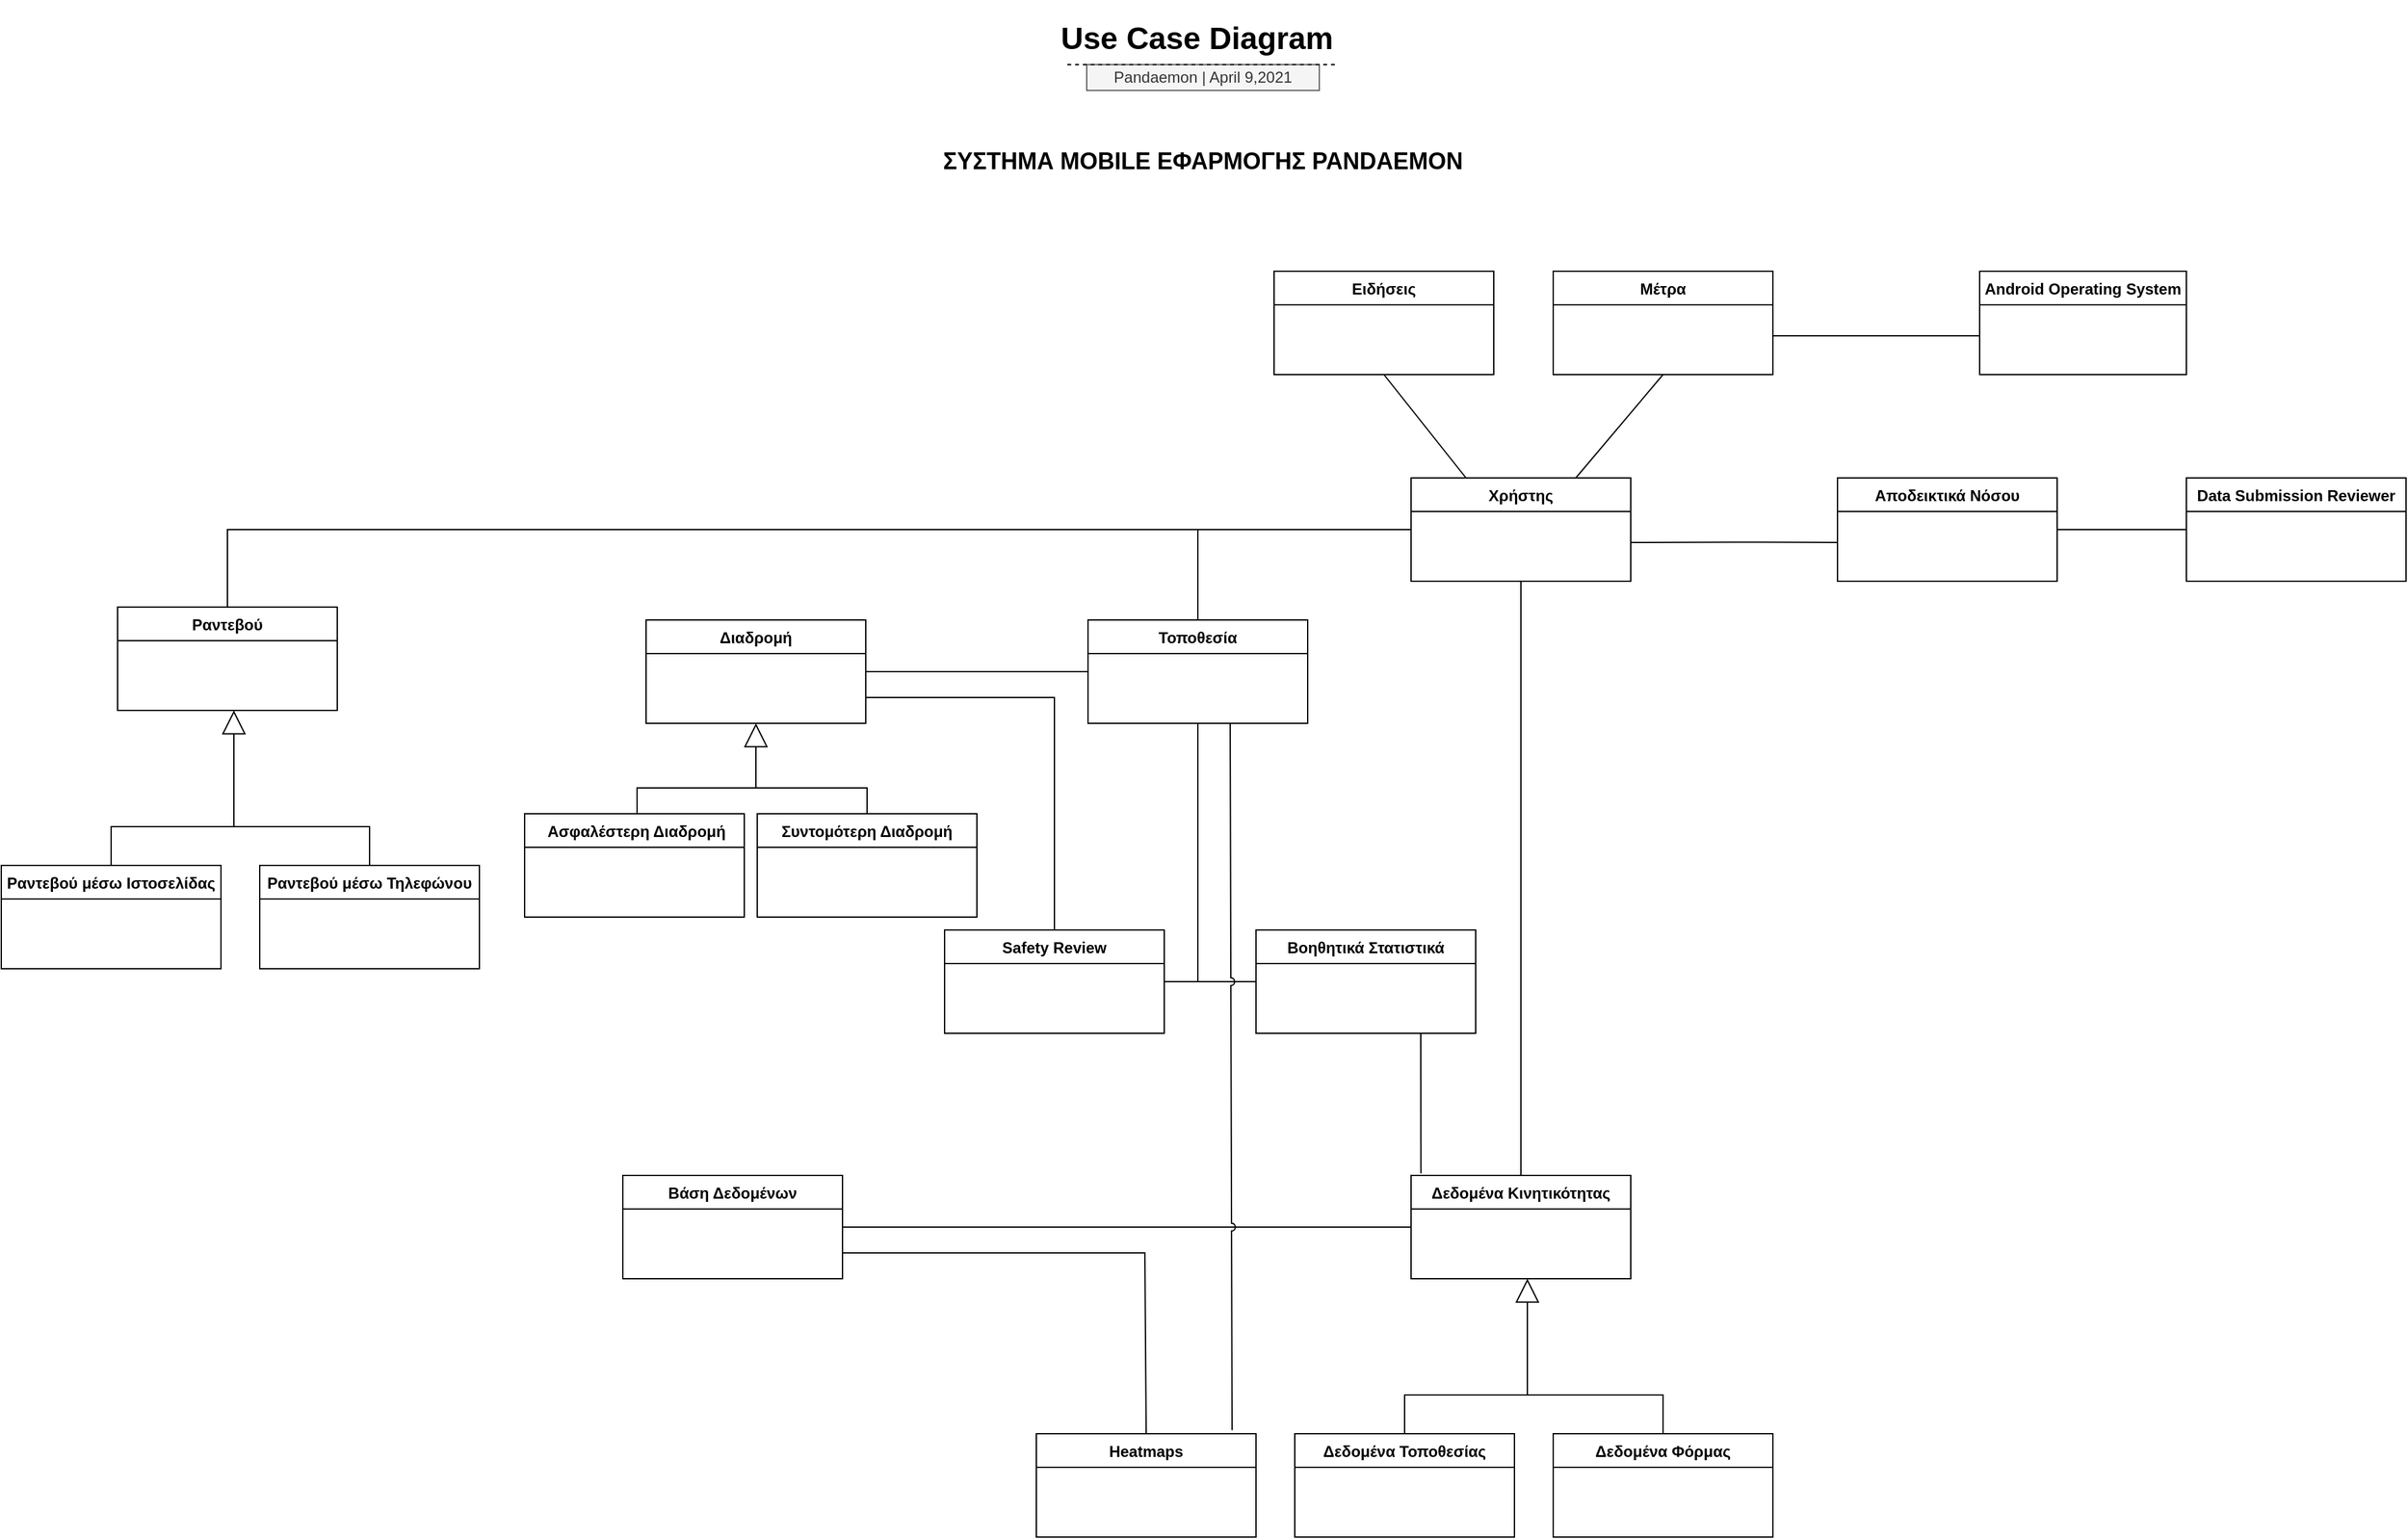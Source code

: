 <mxfile version="14.5.10" type="device"><diagram id="yuyomh_Z-riFMBoMnAS-" name="Page-1"><mxGraphModel dx="2272" dy="781" grid="1" gridSize="10" guides="1" tooltips="1" connect="1" arrows="1" fold="1" page="1" pageScale="1" pageWidth="850" pageHeight="1100" background="none" math="0" shadow="0"><root><mxCell id="0"/><mxCell id="1" parent="0"/><mxCell id="DXZhsuYm7_AlYFbYrXAc-66" value="" style="endArrow=none;html=1;exitX=0.5;exitY=0;exitDx=0;exitDy=0;rounded=0;strokeWidth=1;entryX=0;entryY=0.5;entryDx=0;entryDy=0;" parent="1" source="Nefk6OI-wcXbnHu0i7zC-12" target="DXZhsuYm7_AlYFbYrXAc-96" edge="1"><mxGeometry width="50" height="50" relative="1" as="geometry"><mxPoint x="51" y="300" as="sourcePoint"/><mxPoint x="595" y="410" as="targetPoint"/><Array as="points"><mxPoint x="-330" y="410"/><mxPoint x="6" y="410"/></Array></mxGeometry></mxCell><mxCell id="DXZhsuYm7_AlYFbYrXAc-67" value="" style="endArrow=none;html=1;exitX=0.75;exitY=0;exitDx=0;exitDy=0;entryX=0.5;entryY=1;entryDx=0;entryDy=0;" parent="1" source="DXZhsuYm7_AlYFbYrXAc-96" target="DXZhsuYm7_AlYFbYrXAc-91" edge="1"><mxGeometry width="50" height="50" relative="1" as="geometry"><mxPoint x="706" y="360" as="sourcePoint"/><mxPoint x="756" y="310" as="targetPoint"/></mxGeometry></mxCell><mxCell id="DXZhsuYm7_AlYFbYrXAc-68" value="" style="endArrow=none;html=1;entryX=0;entryY=0.5;entryDx=0;entryDy=0;exitX=1;exitY=0.5;exitDx=0;exitDy=0;" parent="1" source="DXZhsuYm7_AlYFbYrXAc-115" target="DXZhsuYm7_AlYFbYrXAc-107" edge="1"><mxGeometry width="50" height="50" relative="1" as="geometry"><mxPoint x="1086" y="420" as="sourcePoint"/><mxPoint x="1166" y="370" as="targetPoint"/><Array as="points"><mxPoint x="1136" y="410"/></Array></mxGeometry></mxCell><mxCell id="DXZhsuYm7_AlYFbYrXAc-73" value="&lt;h2&gt;ΣΥΣΤΗΜΑ ΜΟΒILE ΕΦΑΡΜΟΓΗΣ PANDAEMON&lt;/h2&gt;" style="text;html=1;strokeColor=none;fillColor=none;align=center;verticalAlign=middle;whiteSpace=wrap;rounded=0;" parent="1" vertex="1"><mxGeometry x="205" y="100" width="440" height="50" as="geometry"/></mxCell><mxCell id="DXZhsuYm7_AlYFbYrXAc-74" value="&lt;h1&gt;Use Case Diagram&lt;/h1&gt;" style="text;html=1;strokeColor=none;fillColor=none;spacing=5;spacingTop=-20;whiteSpace=wrap;overflow=hidden;rounded=0;fontFamily=Helvetica;" parent="1" vertex="1"><mxGeometry x="310" y="10" width="230" height="120" as="geometry"/></mxCell><mxCell id="DXZhsuYm7_AlYFbYrXAc-75" value="Pandaemon | April 9,2021" style="text;html=1;strokeColor=#666666;fillColor=#f5f5f5;align=center;verticalAlign=middle;whiteSpace=wrap;rounded=0;fontFamily=Helvetica;fontStyle=0;fontColor=#333333;" parent="1" vertex="1"><mxGeometry x="335" y="50" width="180" height="20" as="geometry"/></mxCell><mxCell id="DXZhsuYm7_AlYFbYrXAc-76" value="" style="endArrow=none;dashed=1;html=1;fontFamily=Helvetica;" parent="1" edge="1"><mxGeometry width="50" height="50" relative="1" as="geometry"><mxPoint x="320" y="50" as="sourcePoint"/><mxPoint x="530" y="50" as="targetPoint"/></mxGeometry></mxCell><mxCell id="DXZhsuYm7_AlYFbYrXAc-82" value="Ειδήσεις" style="swimlane;fontStyle=1;childLayout=stackLayout;horizontal=1;startSize=26;fillColor=none;horizontalStack=0;resizeParent=1;resizeParentMax=0;resizeLast=0;collapsible=1;marginBottom=0;" parent="1" vertex="1"><mxGeometry x="480" y="210" width="170" height="80" as="geometry"/></mxCell><mxCell id="DXZhsuYm7_AlYFbYrXAc-90" value="Android Operating System" style="swimlane;fontStyle=1;childLayout=stackLayout;horizontal=1;startSize=26;fillColor=none;horizontalStack=0;resizeParent=1;resizeParentMax=0;resizeLast=0;collapsible=1;marginBottom=0;" parent="1" vertex="1"><mxGeometry x="1026" y="210" width="160" height="80" as="geometry"/></mxCell><mxCell id="DXZhsuYm7_AlYFbYrXAc-91" value="Μέτρα" style="swimlane;fontStyle=1;childLayout=stackLayout;horizontal=1;startSize=26;fillColor=none;horizontalStack=0;resizeParent=1;resizeParentMax=0;resizeLast=0;collapsible=1;marginBottom=0;" parent="1" vertex="1"><mxGeometry x="696" y="210" width="170" height="80" as="geometry"/></mxCell><mxCell id="DXZhsuYm7_AlYFbYrXAc-94" value="Διαδρομή" style="swimlane;fontStyle=1;childLayout=stackLayout;horizontal=1;startSize=26;fillColor=none;horizontalStack=0;resizeParent=1;resizeParentMax=0;resizeLast=0;collapsible=1;marginBottom=0;" parent="1" vertex="1"><mxGeometry x="-6" y="480" width="170" height="80" as="geometry"/></mxCell><mxCell id="DXZhsuYm7_AlYFbYrXAc-95" value="Τοποθεσία" style="swimlane;fontStyle=1;childLayout=stackLayout;horizontal=1;startSize=26;fillColor=none;horizontalStack=0;resizeParent=1;resizeParentMax=0;resizeLast=0;collapsible=1;marginBottom=0;" parent="1" vertex="1"><mxGeometry x="336" y="480" width="170" height="80" as="geometry"/></mxCell><mxCell id="DXZhsuYm7_AlYFbYrXAc-96" value="Χρήστης" style="swimlane;fontStyle=1;childLayout=stackLayout;horizontal=1;startSize=26;fillColor=none;horizontalStack=0;resizeParent=1;resizeParentMax=0;resizeLast=0;collapsible=1;marginBottom=0;" parent="1" vertex="1"><mxGeometry x="586" y="370" width="170" height="80" as="geometry"/></mxCell><mxCell id="DXZhsuYm7_AlYFbYrXAc-107" value="Data Submission Reviewer" style="swimlane;fontStyle=1;childLayout=stackLayout;horizontal=1;startSize=26;fillColor=none;horizontalStack=0;resizeParent=1;resizeParentMax=0;resizeLast=0;collapsible=1;marginBottom=0;" parent="1" vertex="1"><mxGeometry x="1186" y="370" width="170" height="80" as="geometry"/></mxCell><mxCell id="DXZhsuYm7_AlYFbYrXAc-108" value="Συντομότερη Διαδρομή" style="swimlane;fontStyle=1;childLayout=stackLayout;horizontal=1;startSize=26;fillColor=none;horizontalStack=0;resizeParent=1;resizeParentMax=0;resizeLast=0;collapsible=1;marginBottom=0;" parent="1" vertex="1"><mxGeometry x="80" y="630" width="170" height="80" as="geometry"/></mxCell><mxCell id="DXZhsuYm7_AlYFbYrXAc-110" value="Safety Review" style="swimlane;fontStyle=1;childLayout=stackLayout;horizontal=1;startSize=26;fillColor=none;horizontalStack=0;resizeParent=1;resizeParentMax=0;resizeLast=0;collapsible=1;marginBottom=0;" parent="1" vertex="1"><mxGeometry x="225" y="720" width="170" height="80" as="geometry"/></mxCell><mxCell id="DXZhsuYm7_AlYFbYrXAc-112" value=" Ασφαλέστερη Διαδρομή" style="swimlane;fontStyle=1;childLayout=stackLayout;horizontal=1;startSize=26;fillColor=none;horizontalStack=0;resizeParent=1;resizeParentMax=0;resizeLast=0;collapsible=1;marginBottom=0;" parent="1" vertex="1"><mxGeometry x="-100" y="630" width="170" height="80" as="geometry"/></mxCell><mxCell id="DXZhsuYm7_AlYFbYrXAc-115" value="Αποδεικτικά Νόσου" style="swimlane;fontStyle=1;childLayout=stackLayout;horizontal=1;startSize=26;fillColor=none;horizontalStack=0;resizeParent=1;resizeParentMax=0;resizeLast=0;collapsible=1;marginBottom=0;" parent="1" vertex="1"><mxGeometry x="916" y="370" width="170" height="80" as="geometry"/></mxCell><mxCell id="ud8y-zA-Ikt1ne3lMUhI-1" value="Βάση Δεδομένων" style="swimlane;fontStyle=1;childLayout=stackLayout;horizontal=1;startSize=26;fillColor=none;horizontalStack=0;resizeParent=1;resizeParentMax=0;resizeLast=0;collapsible=1;marginBottom=0;" parent="1" vertex="1"><mxGeometry x="-24" y="910" width="170" height="80" as="geometry"/></mxCell><mxCell id="Nefk6OI-wcXbnHu0i7zC-12" value="Ραντεβού" style="swimlane;fontStyle=1;childLayout=stackLayout;horizontal=1;startSize=26;fillColor=none;horizontalStack=0;resizeParent=1;resizeParentMax=0;resizeLast=0;collapsible=1;marginBottom=0;" parent="1" vertex="1"><mxGeometry x="-415" y="470" width="170" height="80" as="geometry"/></mxCell><mxCell id="Nefk6OI-wcXbnHu0i7zC-13" value="Ραντεβού μέσω Ιστοσελίδας" style="swimlane;fontStyle=1;childLayout=stackLayout;horizontal=1;startSize=26;fillColor=none;horizontalStack=0;resizeParent=1;resizeParentMax=0;resizeLast=0;collapsible=1;marginBottom=0;" parent="1" vertex="1"><mxGeometry x="-505" y="670" width="170" height="80" as="geometry"/></mxCell><mxCell id="Nefk6OI-wcXbnHu0i7zC-14" value="Ραντεβού μέσω Τηλεφώνου" style="swimlane;fontStyle=1;childLayout=stackLayout;horizontal=1;startSize=26;fillColor=none;horizontalStack=0;resizeParent=1;resizeParentMax=0;resizeLast=0;collapsible=1;marginBottom=0;" parent="1" vertex="1"><mxGeometry x="-305" y="670" width="170" height="80" as="geometry"/></mxCell><mxCell id="Nefk6OI-wcXbnHu0i7zC-15" value="" style="endArrow=block;endSize=16;endFill=0;html=1;" parent="1" edge="1"><mxGeometry width="160" relative="1" as="geometry"><mxPoint x="-325" y="640" as="sourcePoint"/><mxPoint x="-325" y="550" as="targetPoint"/><Array as="points"/></mxGeometry></mxCell><mxCell id="Nefk6OI-wcXbnHu0i7zC-16" value="" style="endArrow=none;html=1;entryX=0.5;entryY=0;entryDx=0;entryDy=0;exitX=0.5;exitY=0;exitDx=0;exitDy=0;rounded=0;" parent="1" source="Nefk6OI-wcXbnHu0i7zC-13" target="Nefk6OI-wcXbnHu0i7zC-14" edge="1"><mxGeometry width="50" height="50" relative="1" as="geometry"><mxPoint x="-435" y="640" as="sourcePoint"/><mxPoint x="-225" y="640" as="targetPoint"/><Array as="points"><mxPoint x="-420" y="640"/><mxPoint x="-325" y="640"/><mxPoint x="-220" y="640"/></Array></mxGeometry></mxCell><mxCell id="Nefk6OI-wcXbnHu0i7zC-20" value="" style="endArrow=none;html=1;" parent="1" edge="1"><mxGeometry width="50" height="50" relative="1" as="geometry"><mxPoint x="756" y="420" as="sourcePoint"/><mxPoint x="916" y="420" as="targetPoint"/><Array as="points"><mxPoint x="846" y="419.76"/></Array></mxGeometry></mxCell><mxCell id="Nefk6OI-wcXbnHu0i7zC-21" value="Δεδομένα Κινητικότητας" style="swimlane;fontStyle=1;childLayout=stackLayout;horizontal=1;startSize=26;fillColor=none;horizontalStack=0;resizeParent=1;resizeParentMax=0;resizeLast=0;collapsible=1;marginBottom=0;" parent="1" vertex="1"><mxGeometry x="586" y="910" width="170" height="80" as="geometry"/></mxCell><mxCell id="Nefk6OI-wcXbnHu0i7zC-22" value="Δεδομένα Τοποθεσίας" style="swimlane;fontStyle=1;childLayout=stackLayout;horizontal=1;startSize=26;fillColor=none;horizontalStack=0;resizeParent=1;resizeParentMax=0;resizeLast=0;collapsible=1;marginBottom=0;" parent="1" vertex="1"><mxGeometry x="496" y="1110" width="170" height="80" as="geometry"/></mxCell><mxCell id="Nefk6OI-wcXbnHu0i7zC-23" value="Δεδομένα Φόρμας" style="swimlane;fontStyle=1;childLayout=stackLayout;horizontal=1;startSize=26;fillColor=none;horizontalStack=0;resizeParent=1;resizeParentMax=0;resizeLast=0;collapsible=1;marginBottom=0;" parent="1" vertex="1"><mxGeometry x="696" y="1110" width="170" height="80" as="geometry"/></mxCell><mxCell id="Nefk6OI-wcXbnHu0i7zC-24" value="" style="endArrow=block;endSize=16;endFill=0;html=1;" parent="1" edge="1"><mxGeometry width="160" relative="1" as="geometry"><mxPoint x="676" y="1080" as="sourcePoint"/><mxPoint x="676" y="990" as="targetPoint"/><Array as="points"/></mxGeometry></mxCell><mxCell id="Nefk6OI-wcXbnHu0i7zC-25" value="" style="endArrow=none;html=1;entryX=0.5;entryY=0;entryDx=0;entryDy=0;exitX=0.5;exitY=0;exitDx=0;exitDy=0;rounded=0;" parent="1" source="Nefk6OI-wcXbnHu0i7zC-22" target="Nefk6OI-wcXbnHu0i7zC-23" edge="1"><mxGeometry width="50" height="50" relative="1" as="geometry"><mxPoint x="566" y="1080" as="sourcePoint"/><mxPoint x="776" y="1080" as="targetPoint"/><Array as="points"><mxPoint x="581" y="1080"/><mxPoint x="676" y="1080"/><mxPoint x="781" y="1080"/></Array></mxGeometry></mxCell><mxCell id="Nefk6OI-wcXbnHu0i7zC-26" value="" style="endArrow=none;html=1;entryX=0.5;entryY=0;entryDx=0;entryDy=0;exitX=0.5;exitY=1;exitDx=0;exitDy=0;" parent="1" source="DXZhsuYm7_AlYFbYrXAc-96" target="Nefk6OI-wcXbnHu0i7zC-21" edge="1"><mxGeometry width="50" height="50" relative="1" as="geometry"><mxPoint x="541" y="789.74" as="sourcePoint"/><mxPoint x="701" y="789.74" as="targetPoint"/><Array as="points"/></mxGeometry></mxCell><mxCell id="Nefk6OI-wcXbnHu0i7zC-27" value="" style="endArrow=none;html=1;exitX=0;exitY=0.5;exitDx=0;exitDy=0;fontStyle=1" parent="1" source="Nefk6OI-wcXbnHu0i7zC-21" edge="1"><mxGeometry width="50" height="50" relative="1" as="geometry"><mxPoint x="330.5" y="870" as="sourcePoint"/><mxPoint x="146" y="950" as="targetPoint"/><Array as="points"/></mxGeometry></mxCell><mxCell id="Nefk6OI-wcXbnHu0i7zC-28" value="Heatmaps" style="swimlane;fontStyle=1;childLayout=stackLayout;horizontal=1;startSize=26;fillColor=none;horizontalStack=0;resizeParent=1;resizeParentMax=0;resizeLast=0;collapsible=1;marginBottom=0;" parent="1" vertex="1"><mxGeometry x="296" y="1110" width="170" height="80" as="geometry"/></mxCell><mxCell id="Nefk6OI-wcXbnHu0i7zC-29" value="Βοηθητικά Στατιστικά" style="swimlane;fontStyle=1;childLayout=stackLayout;horizontal=1;startSize=26;fillColor=none;horizontalStack=0;resizeParent=1;resizeParentMax=0;resizeLast=0;collapsible=1;marginBottom=0;" parent="1" vertex="1"><mxGeometry x="466" y="720" width="170" height="80" as="geometry"/></mxCell><mxCell id="Nefk6OI-wcXbnHu0i7zC-32" value="" style="endArrow=none;html=1;exitX=0.75;exitY=1;exitDx=0;exitDy=0;entryX=0.045;entryY=-0.02;entryDx=0;entryDy=0;entryPerimeter=0;" parent="1" source="Nefk6OI-wcXbnHu0i7zC-29" target="Nefk6OI-wcXbnHu0i7zC-21" edge="1"><mxGeometry width="50" height="50" relative="1" as="geometry"><mxPoint x="616" y="740" as="sourcePoint"/><mxPoint x="596" y="911" as="targetPoint"/><Array as="points"/></mxGeometry></mxCell><mxCell id="Nefk6OI-wcXbnHu0i7zC-33" value="" style="endArrow=none;html=1;entryX=0;entryY=0.5;entryDx=0;entryDy=0;exitX=1;exitY=0.5;exitDx=0;exitDy=0;" parent="1" source="DXZhsuYm7_AlYFbYrXAc-110" target="Nefk6OI-wcXbnHu0i7zC-29" edge="1"><mxGeometry width="50" height="50" relative="1" as="geometry"><mxPoint x="406" y="700" as="sourcePoint"/><mxPoint x="456" y="660" as="targetPoint"/></mxGeometry></mxCell><mxCell id="Nefk6OI-wcXbnHu0i7zC-34" value="" style="endArrow=none;html=1;entryX=0.5;entryY=1;entryDx=0;entryDy=0;" parent="1" target="DXZhsuYm7_AlYFbYrXAc-95" edge="1"><mxGeometry width="50" height="50" relative="1" as="geometry"><mxPoint x="421" y="760" as="sourcePoint"/><mxPoint x="436" y="620.24" as="targetPoint"/><Array as="points"/></mxGeometry></mxCell><mxCell id="Nefk6OI-wcXbnHu0i7zC-35" value="" style="endArrow=none;html=1;exitX=0.891;exitY=-0.034;exitDx=0;exitDy=0;exitPerimeter=0;strokeWidth=1;rounded=1;jumpStyle=arc;" parent="1" source="Nefk6OI-wcXbnHu0i7zC-28" edge="1"><mxGeometry width="50" height="50" relative="1" as="geometry"><mxPoint x="446" y="820" as="sourcePoint"/><mxPoint x="446" y="560" as="targetPoint"/></mxGeometry></mxCell><mxCell id="Nefk6OI-wcXbnHu0i7zC-36" value="" style="endArrow=none;html=1;entryX=0;entryY=0.5;entryDx=0;entryDy=0;exitX=0.5;exitY=0;exitDx=0;exitDy=0;rounded=0;" parent="1" source="DXZhsuYm7_AlYFbYrXAc-95" target="DXZhsuYm7_AlYFbYrXAc-96" edge="1"><mxGeometry width="50" height="50" relative="1" as="geometry"><mxPoint x="516" y="540" as="sourcePoint"/><mxPoint x="516" y="400" as="targetPoint"/><Array as="points"><mxPoint x="421" y="410"/></Array></mxGeometry></mxCell><mxCell id="Nefk6OI-wcXbnHu0i7zC-37" value="" style="endArrow=none;html=1;" parent="1" edge="1"><mxGeometry width="50" height="50" relative="1" as="geometry"><mxPoint x="385" y="410" as="sourcePoint"/><mxPoint x="425" y="410" as="targetPoint"/><Array as="points"><mxPoint x="375" y="410"/></Array></mxGeometry></mxCell><mxCell id="Nefk6OI-wcXbnHu0i7zC-38" value="" style="endArrow=none;html=1;entryX=0;entryY=0.5;entryDx=0;entryDy=0;exitX=1;exitY=0.5;exitDx=0;exitDy=0;" parent="1" source="DXZhsuYm7_AlYFbYrXAc-94" target="DXZhsuYm7_AlYFbYrXAc-95" edge="1"><mxGeometry width="50" height="50" relative="1" as="geometry"><mxPoint x="170" y="519.74" as="sourcePoint"/><mxPoint x="330" y="519.74" as="targetPoint"/><Array as="points"/></mxGeometry></mxCell><mxCell id="Nefk6OI-wcXbnHu0i7zC-39" value="" style="endArrow=none;html=1;entryX=0.5;entryY=1;entryDx=0;entryDy=0;exitX=0.25;exitY=0;exitDx=0;exitDy=0;" parent="1" source="DXZhsuYm7_AlYFbYrXAc-96" target="DXZhsuYm7_AlYFbYrXAc-82" edge="1"><mxGeometry width="50" height="50" relative="1" as="geometry"><mxPoint x="536" y="360" as="sourcePoint"/><mxPoint x="586" y="310" as="targetPoint"/></mxGeometry></mxCell><mxCell id="Nefk6OI-wcXbnHu0i7zC-41" value="" style="endArrow=none;html=1;" parent="1" edge="1"><mxGeometry width="50" height="50" relative="1" as="geometry"><mxPoint x="866" y="260" as="sourcePoint"/><mxPoint x="1026" y="260" as="targetPoint"/></mxGeometry></mxCell><mxCell id="Nefk6OI-wcXbnHu0i7zC-43" value="" style="endArrow=none;html=1;entryX=0.5;entryY=0;entryDx=0;entryDy=0;exitX=1;exitY=0.75;exitDx=0;exitDy=0;rounded=0;" parent="1" source="DXZhsuYm7_AlYFbYrXAc-94" target="DXZhsuYm7_AlYFbYrXAc-110" edge="1"><mxGeometry width="50" height="50" relative="1" as="geometry"><mxPoint x="310" y="540" as="sourcePoint"/><mxPoint x="382.0" y="590" as="targetPoint"/><Array as="points"><mxPoint x="310" y="540"/></Array></mxGeometry></mxCell><mxCell id="Nefk6OI-wcXbnHu0i7zC-44" value="" style="endArrow=block;endSize=16;endFill=0;html=1;entryX=0.5;entryY=1;entryDx=0;entryDy=0;" parent="1" target="DXZhsuYm7_AlYFbYrXAc-94" edge="1"><mxGeometry width="160" relative="1" as="geometry"><mxPoint x="79" y="610" as="sourcePoint"/><mxPoint x="78.71" y="570" as="targetPoint"/><Array as="points"/></mxGeometry></mxCell><mxCell id="Nefk6OI-wcXbnHu0i7zC-45" value="" style="endArrow=none;html=1;entryX=0.5;entryY=0;entryDx=0;entryDy=0;exitX=0.512;exitY=0.006;exitDx=0;exitDy=0;rounded=0;exitPerimeter=0;" parent="1" source="DXZhsuYm7_AlYFbYrXAc-112" target="DXZhsuYm7_AlYFbYrXAc-108" edge="1"><mxGeometry width="50" height="50" relative="1" as="geometry"><mxPoint y="610" as="sourcePoint"/><mxPoint x="172" y="610" as="targetPoint"/><Array as="points"><mxPoint x="-13" y="610"/><mxPoint x="80" y="610"/><mxPoint x="165" y="610"/></Array></mxGeometry></mxCell><mxCell id="HglNKqLtKj1VRI88HC8h-1" value="" style="endArrow=none;html=1;exitX=0.5;exitY=0;exitDx=0;exitDy=0;entryX=1;entryY=0.75;entryDx=0;entryDy=0;rounded=0;" edge="1" parent="1" source="Nefk6OI-wcXbnHu0i7zC-28" target="ud8y-zA-Ikt1ne3lMUhI-1"><mxGeometry width="50" height="50" relative="1" as="geometry"><mxPoint x="596" y="960" as="sourcePoint"/><mxPoint x="156" y="960" as="targetPoint"/><Array as="points"><mxPoint x="380" y="970"/></Array></mxGeometry></mxCell></root></mxGraphModel></diagram></mxfile>